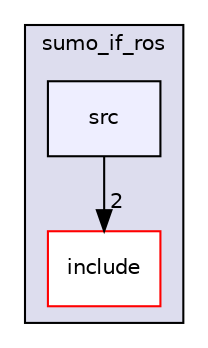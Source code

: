 digraph "/home/fascar/temp/adore/sumo_if_ros/sumo_if_ros/src" {
  compound=true
  node [ fontsize="10", fontname="Helvetica"];
  edge [ labelfontsize="10", labelfontname="Helvetica"];
  subgraph clusterdir_6ad3402a3314634d0bf487207d6c5f3c {
    graph [ bgcolor="#ddddee", pencolor="black", label="sumo_if_ros" fontname="Helvetica", fontsize="10", URL="dir_6ad3402a3314634d0bf487207d6c5f3c.html"]
  dir_f7055195b0bc3fd15fd6aad1b47f18a9 [shape=box label="include" fillcolor="white" style="filled" color="red" URL="dir_f7055195b0bc3fd15fd6aad1b47f18a9.html"];
  dir_ad323940fc46dbc3518d4e615e2fadb0 [shape=box, label="src", style="filled", fillcolor="#eeeeff", pencolor="black", URL="dir_ad323940fc46dbc3518d4e615e2fadb0.html"];
  }
  dir_ad323940fc46dbc3518d4e615e2fadb0->dir_f7055195b0bc3fd15fd6aad1b47f18a9 [headlabel="2", labeldistance=1.5 headhref="dir_000105_000067.html"];
}
